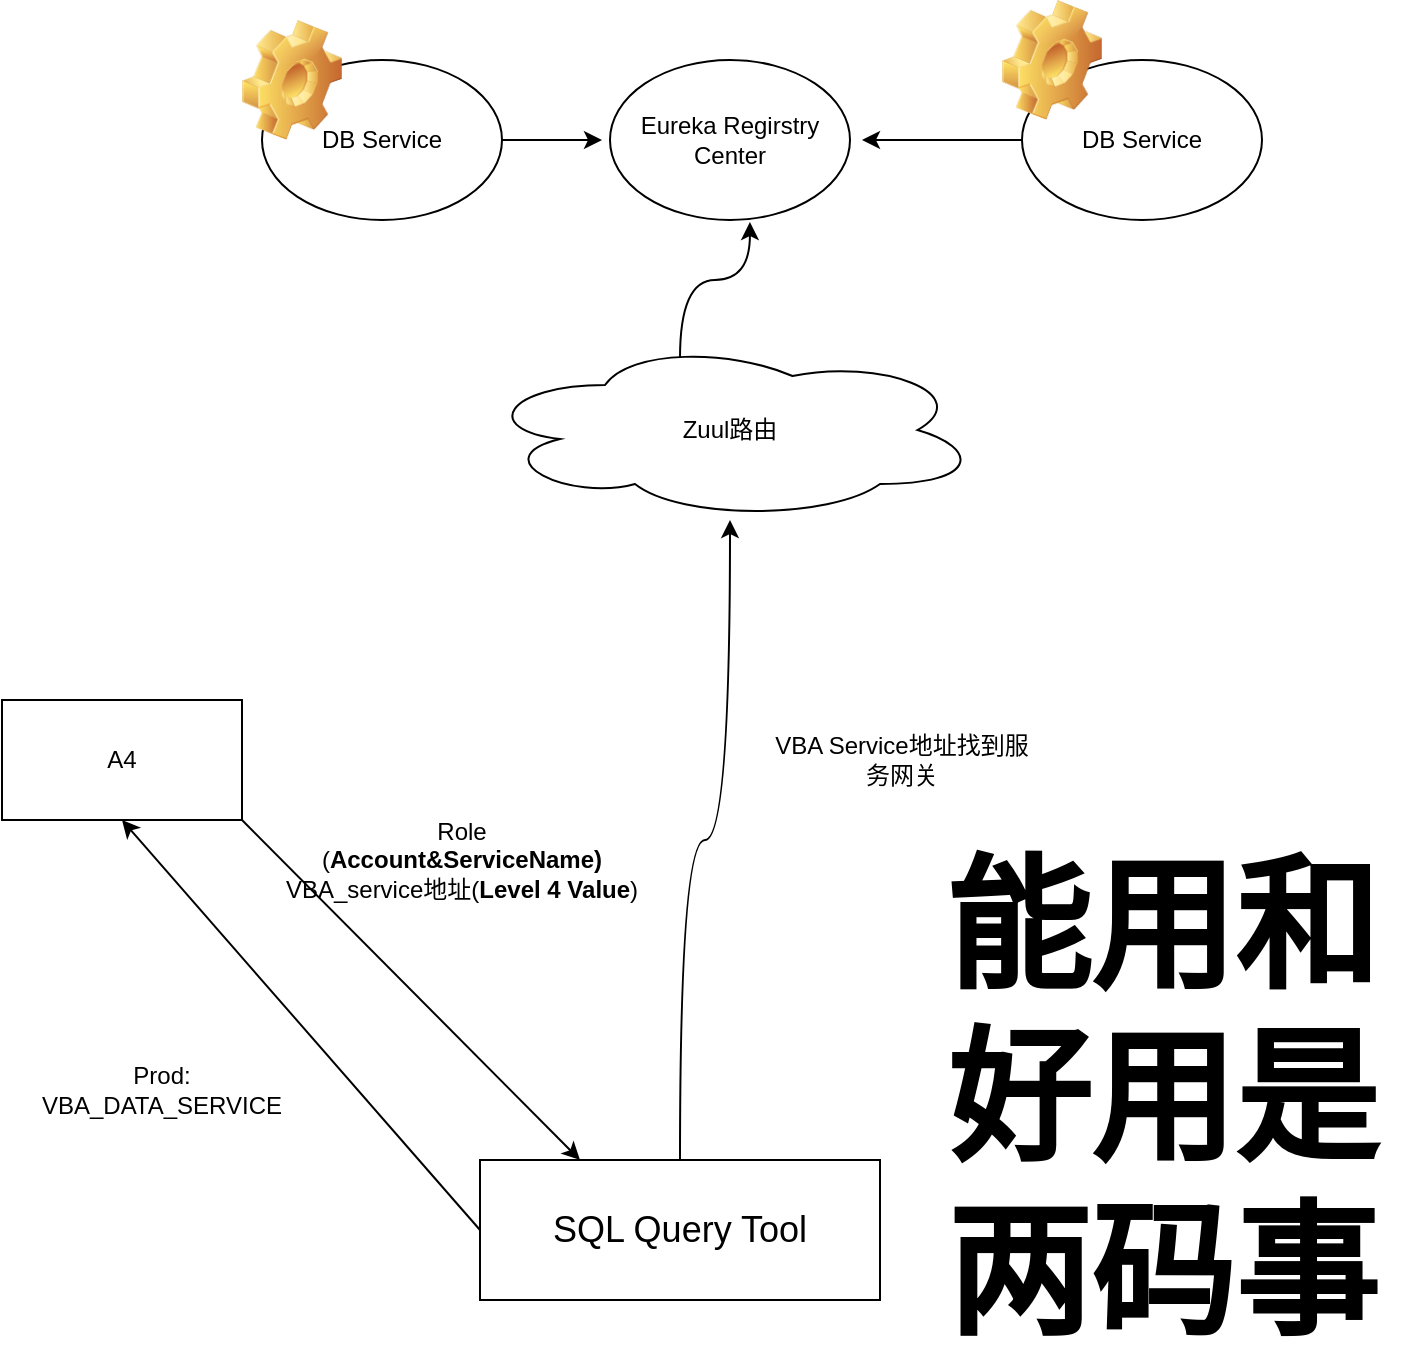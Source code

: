 <mxfile version="14.6.6" type="github">
  <diagram id="rC9eVmAbNSAIvL0xWSWS" name="Page-1">
    <mxGraphModel dx="1289" dy="762" grid="1" gridSize="10" guides="1" tooltips="1" connect="1" arrows="1" fold="1" page="1" pageScale="1" pageWidth="827" pageHeight="1169" math="0" shadow="0">
      <root>
        <mxCell id="0" />
        <mxCell id="1" parent="0" />
        <mxCell id="TMwHHNXEQn89jkuS1nKr-9" style="edgeStyle=orthogonalEdgeStyle;rounded=0;orthogonalLoop=1;jettySize=auto;html=1;exitX=0.4;exitY=0.1;exitDx=0;exitDy=0;exitPerimeter=0;entryX=0.583;entryY=1.013;entryDx=0;entryDy=0;entryPerimeter=0;curved=1;" parent="1" source="TMwHHNXEQn89jkuS1nKr-1" target="TMwHHNXEQn89jkuS1nKr-8" edge="1">
          <mxGeometry relative="1" as="geometry" />
        </mxCell>
        <mxCell id="TMwHHNXEQn89jkuS1nKr-1" value="Zuul路由" style="ellipse;shape=cloud;whiteSpace=wrap;html=1;" parent="1" vertex="1">
          <mxGeometry x="289" y="190" width="250" height="90" as="geometry" />
        </mxCell>
        <mxCell id="TMwHHNXEQn89jkuS1nKr-24" style="edgeStyle=none;rounded=0;orthogonalLoop=1;jettySize=auto;html=1;exitX=1;exitY=1;exitDx=0;exitDy=0;entryX=0.25;entryY=0;entryDx=0;entryDy=0;" parent="1" source="TMwHHNXEQn89jkuS1nKr-25" target="TMwHHNXEQn89jkuS1nKr-3" edge="1">
          <mxGeometry relative="1" as="geometry">
            <mxPoint x="110" y="450" as="sourcePoint" />
          </mxGeometry>
        </mxCell>
        <mxCell id="TMwHHNXEQn89jkuS1nKr-4" style="rounded=0;orthogonalLoop=1;jettySize=auto;html=1;exitX=0;exitY=0.5;exitDx=0;exitDy=0;startArrow=none;entryX=0.5;entryY=1;entryDx=0;entryDy=0;" parent="1" source="TMwHHNXEQn89jkuS1nKr-3" target="TMwHHNXEQn89jkuS1nKr-25" edge="1">
          <mxGeometry relative="1" as="geometry">
            <mxPoint x="80" y="460" as="targetPoint" />
          </mxGeometry>
        </mxCell>
        <mxCell id="TMwHHNXEQn89jkuS1nKr-27" style="edgeStyle=orthogonalEdgeStyle;rounded=0;orthogonalLoop=1;jettySize=auto;html=1;exitX=0.5;exitY=0;exitDx=0;exitDy=0;curved=1;" parent="1" source="TMwHHNXEQn89jkuS1nKr-3" target="TMwHHNXEQn89jkuS1nKr-1" edge="1">
          <mxGeometry relative="1" as="geometry" />
        </mxCell>
        <mxCell id="TMwHHNXEQn89jkuS1nKr-3" value="&lt;font style=&quot;font-size: 18px&quot;&gt;SQL Query Tool&lt;/font&gt;" style="rounded=0;whiteSpace=wrap;html=1;" parent="1" vertex="1">
          <mxGeometry x="289" y="600" width="200" height="70" as="geometry" />
        </mxCell>
        <mxCell id="TMwHHNXEQn89jkuS1nKr-10" style="edgeStyle=orthogonalEdgeStyle;curved=1;rounded=0;orthogonalLoop=1;jettySize=auto;html=1;exitX=1;exitY=0.5;exitDx=0;exitDy=0;" parent="1" source="TMwHHNXEQn89jkuS1nKr-6" edge="1">
          <mxGeometry relative="1" as="geometry">
            <mxPoint x="350" y="90" as="targetPoint" />
          </mxGeometry>
        </mxCell>
        <mxCell id="TMwHHNXEQn89jkuS1nKr-6" value="DB Service" style="ellipse;whiteSpace=wrap;html=1;" parent="1" vertex="1">
          <mxGeometry x="180" y="50" width="120" height="80" as="geometry" />
        </mxCell>
        <mxCell id="TMwHHNXEQn89jkuS1nKr-11" style="edgeStyle=orthogonalEdgeStyle;curved=1;rounded=0;orthogonalLoop=1;jettySize=auto;html=1;exitX=0;exitY=0.5;exitDx=0;exitDy=0;" parent="1" source="TMwHHNXEQn89jkuS1nKr-7" edge="1">
          <mxGeometry relative="1" as="geometry">
            <mxPoint x="480" y="90" as="targetPoint" />
          </mxGeometry>
        </mxCell>
        <mxCell id="TMwHHNXEQn89jkuS1nKr-7" value="DB Service" style="ellipse;whiteSpace=wrap;html=1;" parent="1" vertex="1">
          <mxGeometry x="560" y="50" width="120" height="80" as="geometry" />
        </mxCell>
        <mxCell id="TMwHHNXEQn89jkuS1nKr-8" value="Eureka Regirstry Center" style="ellipse;whiteSpace=wrap;html=1;" parent="1" vertex="1">
          <mxGeometry x="354" y="50" width="120" height="80" as="geometry" />
        </mxCell>
        <mxCell id="TMwHHNXEQn89jkuS1nKr-16" value="&lt;font style=&quot;font-size: 12px&quot;&gt;Prod: VBA_DATA_SERVICE&lt;/font&gt;" style="text;html=1;strokeColor=none;fillColor=none;align=center;verticalAlign=middle;whiteSpace=wrap;rounded=0;" parent="1" vertex="1">
          <mxGeometry x="60" y="540" width="140" height="50" as="geometry" />
        </mxCell>
        <mxCell id="TMwHHNXEQn89jkuS1nKr-18" value="&lt;font style=&quot;font-size: 12px&quot;&gt;Role&lt;br&gt;(&lt;b&gt;Account&amp;amp;ServiceName)&lt;br&gt;&lt;/b&gt;VBA_service地址(&lt;b&gt;Level 4 Value&lt;/b&gt;)&lt;br&gt;&lt;/font&gt;" style="text;html=1;strokeColor=none;fillColor=none;align=center;verticalAlign=middle;whiteSpace=wrap;rounded=0;" parent="1" vertex="1">
          <mxGeometry x="170" y="420" width="220" height="60" as="geometry" />
        </mxCell>
        <mxCell id="TMwHHNXEQn89jkuS1nKr-25" value="A4" style="rounded=0;whiteSpace=wrap;html=1;" parent="1" vertex="1">
          <mxGeometry x="50" y="370" width="120" height="60" as="geometry" />
        </mxCell>
        <mxCell id="TMwHHNXEQn89jkuS1nKr-29" value="VBA Service地址找到服务网关" style="text;html=1;strokeColor=none;fillColor=none;align=center;verticalAlign=middle;whiteSpace=wrap;rounded=0;" parent="1" vertex="1">
          <mxGeometry x="430" y="380" width="140" height="40" as="geometry" />
        </mxCell>
        <mxCell id="TMwHHNXEQn89jkuS1nKr-30" value="" style="shape=image;html=1;verticalLabelPosition=bottom;verticalAlign=top;imageAspect=0;image=img/clipart/Gear_128x128.png" parent="1" vertex="1">
          <mxGeometry x="170" y="30" width="50" height="60" as="geometry" />
        </mxCell>
        <mxCell id="TMwHHNXEQn89jkuS1nKr-32" value="" style="shape=image;html=1;verticalLabelPosition=bottom;verticalAlign=top;imageAspect=0;image=img/clipart/Gear_128x128.png" parent="1" vertex="1">
          <mxGeometry x="550" y="20" width="50" height="60" as="geometry" />
        </mxCell>
        <mxCell id="0-5_HQnx0WCRzaawmQRi-1" value="&lt;b&gt;&lt;font style=&quot;font-size: 72px&quot;&gt;能用和好用是两码事&lt;/font&gt;&lt;/b&gt;" style="text;html=1;strokeColor=none;fillColor=none;align=center;verticalAlign=middle;whiteSpace=wrap;rounded=0;" vertex="1" parent="1">
          <mxGeometry x="510" y="440" width="240" height="260" as="geometry" />
        </mxCell>
      </root>
    </mxGraphModel>
  </diagram>
</mxfile>
